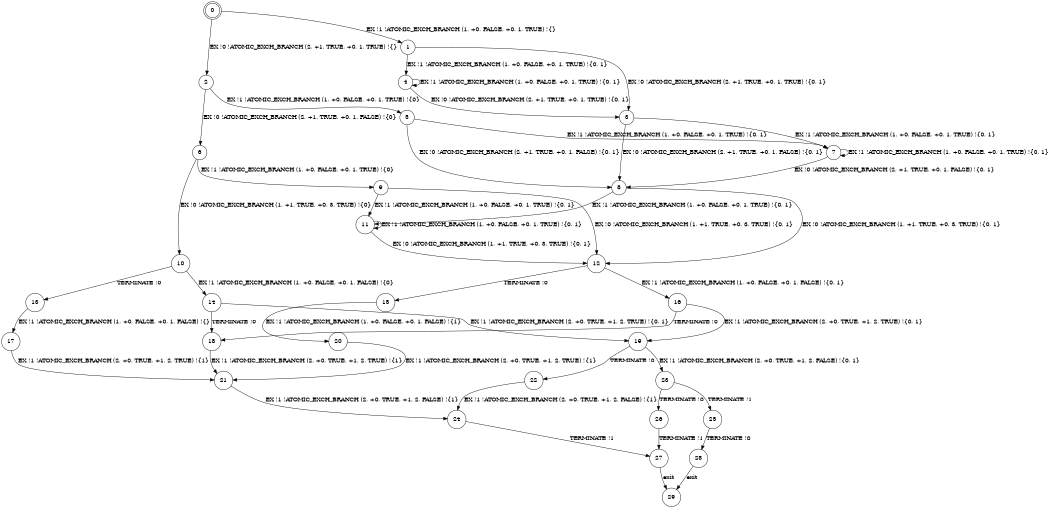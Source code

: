 digraph BCG {
size = "7, 10.5";
center = TRUE;
node [shape = circle];
0 [peripheries = 2];
0 -> 1 [label = "EX !1 !ATOMIC_EXCH_BRANCH (1, +0, FALSE, +0, 1, TRUE) !{}"];
0 -> 2 [label = "EX !0 !ATOMIC_EXCH_BRANCH (2, +1, TRUE, +0, 1, TRUE) !{}"];
1 -> 3 [label = "EX !0 !ATOMIC_EXCH_BRANCH (2, +1, TRUE, +0, 1, TRUE) !{0, 1}"];
1 -> 4 [label = "EX !1 !ATOMIC_EXCH_BRANCH (1, +0, FALSE, +0, 1, TRUE) !{0, 1}"];
2 -> 5 [label = "EX !1 !ATOMIC_EXCH_BRANCH (1, +0, FALSE, +0, 1, TRUE) !{0}"];
2 -> 6 [label = "EX !0 !ATOMIC_EXCH_BRANCH (2, +1, TRUE, +0, 1, FALSE) !{0}"];
3 -> 7 [label = "EX !1 !ATOMIC_EXCH_BRANCH (1, +0, FALSE, +0, 1, TRUE) !{0, 1}"];
3 -> 8 [label = "EX !0 !ATOMIC_EXCH_BRANCH (2, +1, TRUE, +0, 1, FALSE) !{0, 1}"];
4 -> 3 [label = "EX !0 !ATOMIC_EXCH_BRANCH (2, +1, TRUE, +0, 1, TRUE) !{0, 1}"];
4 -> 4 [label = "EX !1 !ATOMIC_EXCH_BRANCH (1, +0, FALSE, +0, 1, TRUE) !{0, 1}"];
5 -> 7 [label = "EX !1 !ATOMIC_EXCH_BRANCH (1, +0, FALSE, +0, 1, TRUE) !{0, 1}"];
5 -> 8 [label = "EX !0 !ATOMIC_EXCH_BRANCH (2, +1, TRUE, +0, 1, FALSE) !{0, 1}"];
6 -> 9 [label = "EX !1 !ATOMIC_EXCH_BRANCH (1, +0, FALSE, +0, 1, TRUE) !{0}"];
6 -> 10 [label = "EX !0 !ATOMIC_EXCH_BRANCH (1, +1, TRUE, +0, 3, TRUE) !{0}"];
7 -> 7 [label = "EX !1 !ATOMIC_EXCH_BRANCH (1, +0, FALSE, +0, 1, TRUE) !{0, 1}"];
7 -> 8 [label = "EX !0 !ATOMIC_EXCH_BRANCH (2, +1, TRUE, +0, 1, FALSE) !{0, 1}"];
8 -> 11 [label = "EX !1 !ATOMIC_EXCH_BRANCH (1, +0, FALSE, +0, 1, TRUE) !{0, 1}"];
8 -> 12 [label = "EX !0 !ATOMIC_EXCH_BRANCH (1, +1, TRUE, +0, 3, TRUE) !{0, 1}"];
9 -> 11 [label = "EX !1 !ATOMIC_EXCH_BRANCH (1, +0, FALSE, +0, 1, TRUE) !{0, 1}"];
9 -> 12 [label = "EX !0 !ATOMIC_EXCH_BRANCH (1, +1, TRUE, +0, 3, TRUE) !{0, 1}"];
10 -> 13 [label = "TERMINATE !0"];
10 -> 14 [label = "EX !1 !ATOMIC_EXCH_BRANCH (1, +0, FALSE, +0, 1, FALSE) !{0}"];
11 -> 11 [label = "EX !1 !ATOMIC_EXCH_BRANCH (1, +0, FALSE, +0, 1, TRUE) !{0, 1}"];
11 -> 12 [label = "EX !0 !ATOMIC_EXCH_BRANCH (1, +1, TRUE, +0, 3, TRUE) !{0, 1}"];
12 -> 15 [label = "TERMINATE !0"];
12 -> 16 [label = "EX !1 !ATOMIC_EXCH_BRANCH (1, +0, FALSE, +0, 1, FALSE) !{0, 1}"];
13 -> 17 [label = "EX !1 !ATOMIC_EXCH_BRANCH (1, +0, FALSE, +0, 1, FALSE) !{}"];
14 -> 18 [label = "TERMINATE !0"];
14 -> 19 [label = "EX !1 !ATOMIC_EXCH_BRANCH (2, +0, TRUE, +1, 2, TRUE) !{0, 1}"];
15 -> 20 [label = "EX !1 !ATOMIC_EXCH_BRANCH (1, +0, FALSE, +0, 1, FALSE) !{1}"];
16 -> 18 [label = "TERMINATE !0"];
16 -> 19 [label = "EX !1 !ATOMIC_EXCH_BRANCH (2, +0, TRUE, +1, 2, TRUE) !{0, 1}"];
17 -> 21 [label = "EX !1 !ATOMIC_EXCH_BRANCH (2, +0, TRUE, +1, 2, TRUE) !{1}"];
18 -> 21 [label = "EX !1 !ATOMIC_EXCH_BRANCH (2, +0, TRUE, +1, 2, TRUE) !{1}"];
19 -> 22 [label = "TERMINATE !0"];
19 -> 23 [label = "EX !1 !ATOMIC_EXCH_BRANCH (2, +0, TRUE, +1, 2, FALSE) !{0, 1}"];
20 -> 21 [label = "EX !1 !ATOMIC_EXCH_BRANCH (2, +0, TRUE, +1, 2, TRUE) !{1}"];
21 -> 24 [label = "EX !1 !ATOMIC_EXCH_BRANCH (2, +0, TRUE, +1, 2, FALSE) !{1}"];
22 -> 24 [label = "EX !1 !ATOMIC_EXCH_BRANCH (2, +0, TRUE, +1, 2, FALSE) !{1}"];
23 -> 25 [label = "TERMINATE !1"];
23 -> 26 [label = "TERMINATE !0"];
24 -> 27 [label = "TERMINATE !1"];
25 -> 28 [label = "TERMINATE !0"];
26 -> 27 [label = "TERMINATE !1"];
27 -> 29 [label = "exit"];
28 -> 29 [label = "exit"];
}
